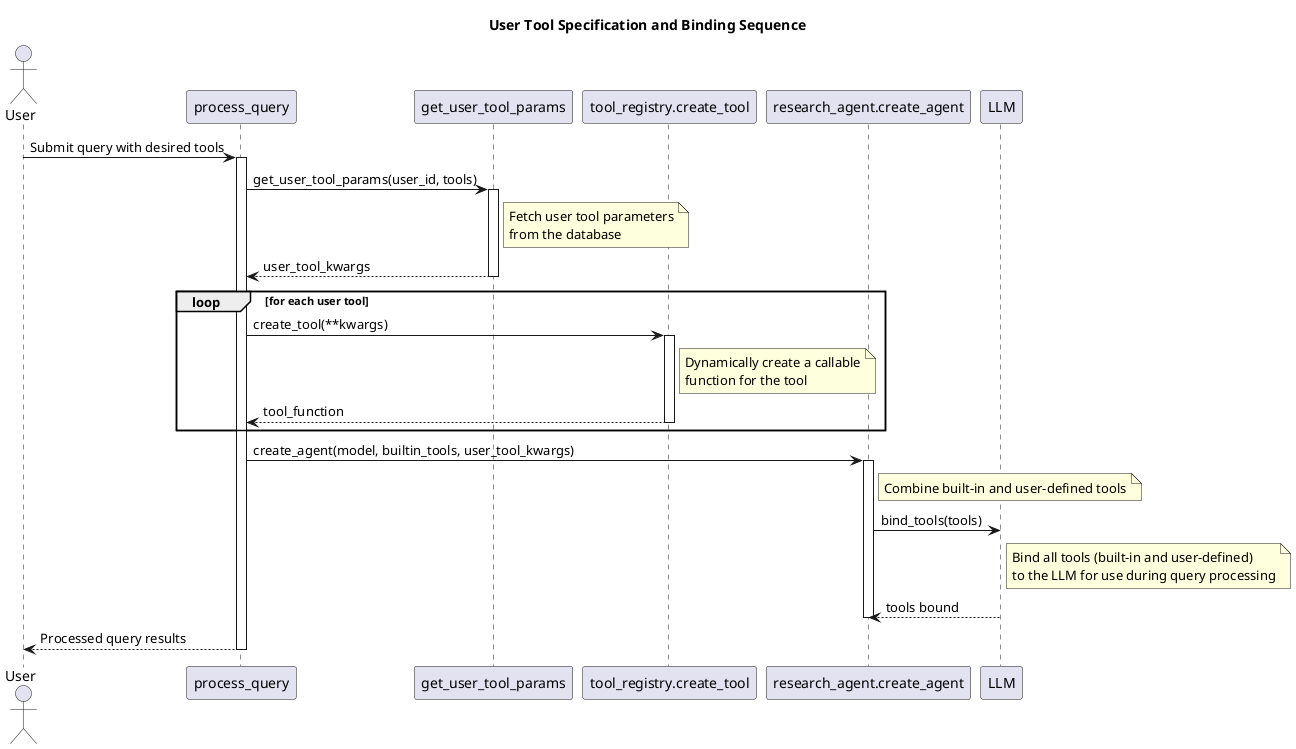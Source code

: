 @startuml User Tool Specification Sequence

actor User
participant "process_query" as Process
participant "get_user_tool_params" as ToolParams
participant "tool_registry.create_tool" as ToolRegistry
participant "research_agent.create_agent" as ResearchAgent
participant "LLM" as LLM

title User Tool Specification and Binding Sequence

User -> Process: Submit query with desired tools
activate Process

Process -> ToolParams: get_user_tool_params(user_id, tools)
activate ToolParams
note right of ToolParams: Fetch user tool parameters\nfrom the database
ToolParams --> Process: user_tool_kwargs
deactivate ToolParams

loop for each user tool
    Process -> ToolRegistry: create_tool(**kwargs)
    activate ToolRegistry
    note right of ToolRegistry: Dynamically create a callable\nfunction for the tool
    ToolRegistry --> Process: tool_function
    deactivate ToolRegistry
end

Process -> ResearchAgent: create_agent(model, builtin_tools, user_tool_kwargs)
activate ResearchAgent
note right of ResearchAgent: Combine built-in and user-defined tools

ResearchAgent -> LLM: bind_tools(tools)
note right of LLM: Bind all tools (built-in and user-defined)\nto the LLM for use during query processing
LLM --> ResearchAgent: tools bound
deactivate ResearchAgent

Process --> User: Processed query results
deactivate Process

@enduml